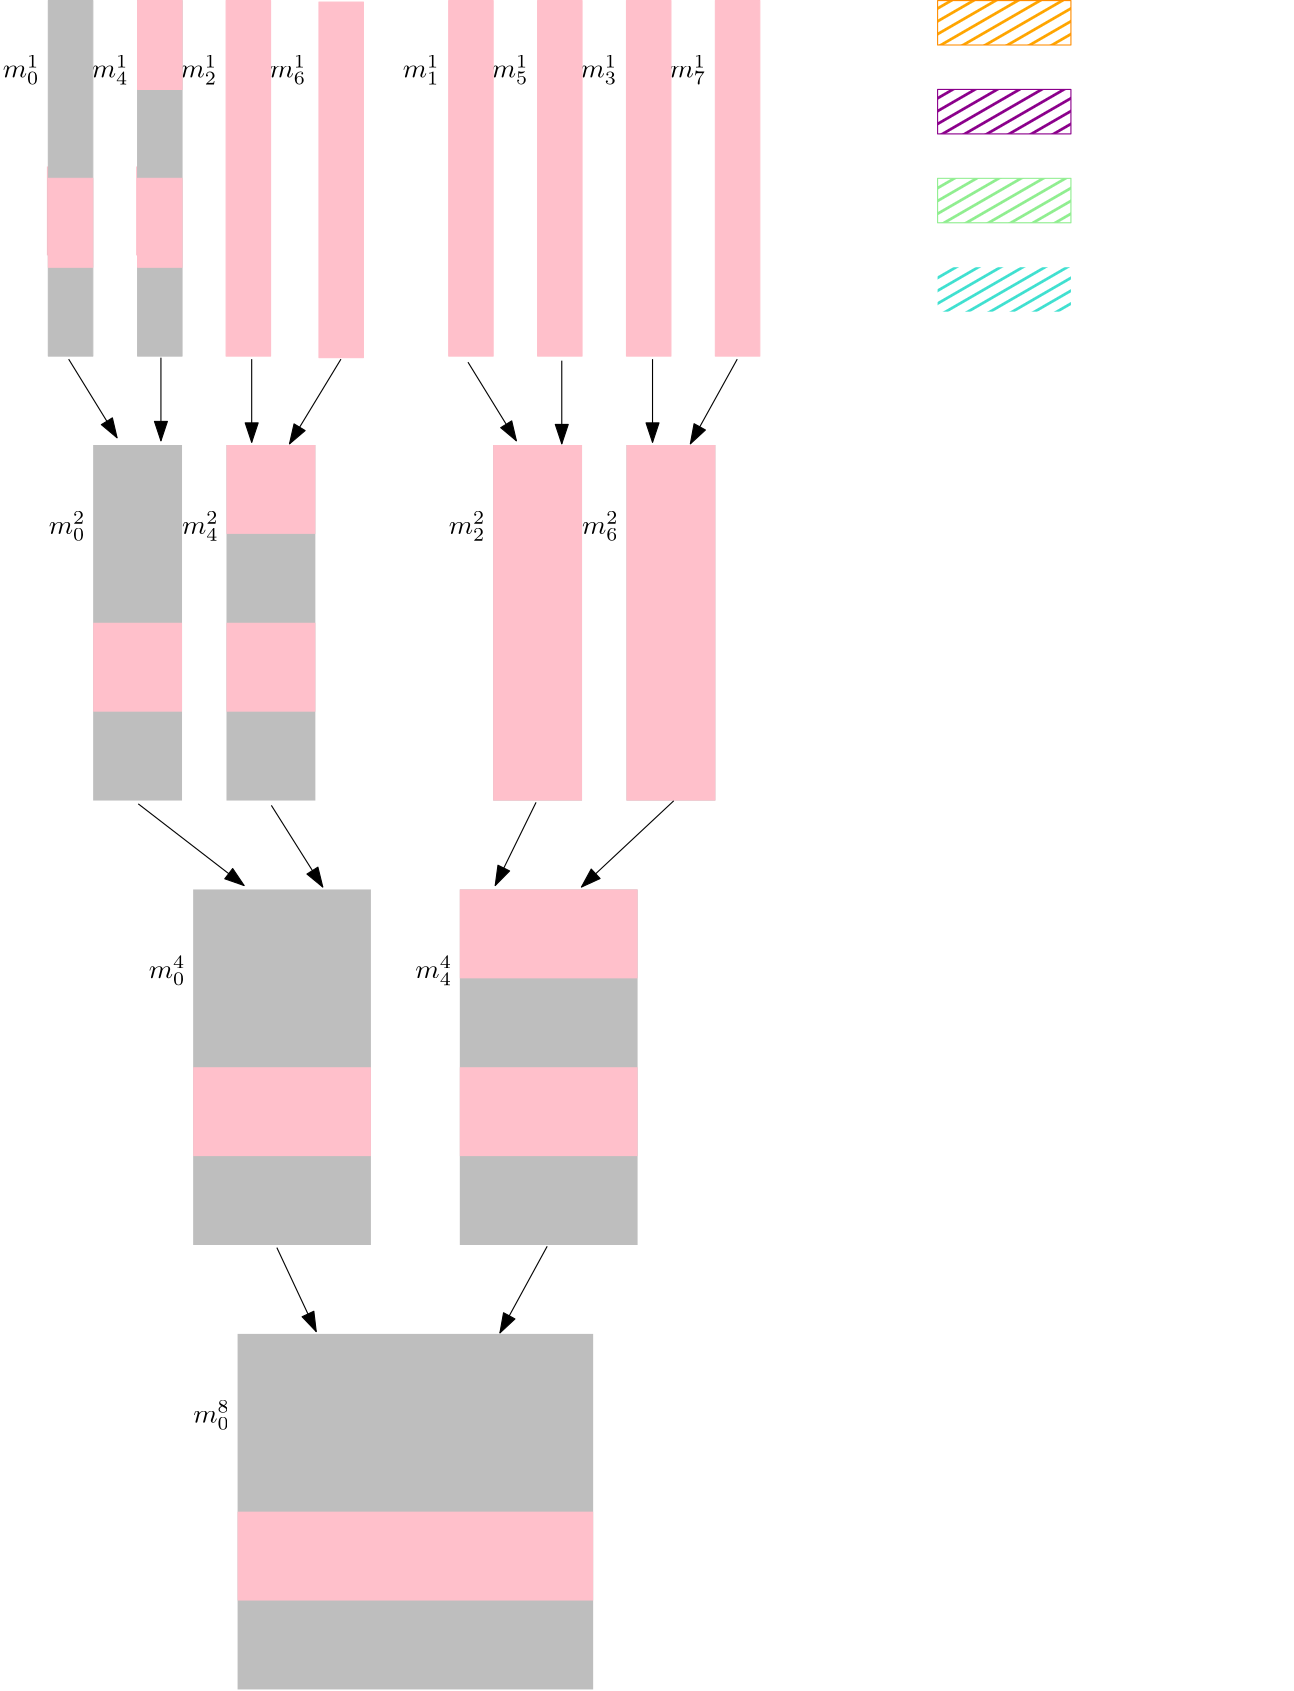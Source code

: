 <?xml version="1.0"?>
<!DOCTYPE ipe SYSTEM "ipe.dtd">
<ipe version="70206" creator="Ipe 7.2.7">
<info created="D:20210505161437" modified="D:20210514115234"/>
<ipestyle name="basic">
<symbol name="arrow/arc(spx)">
<path stroke="sym-stroke" fill="sym-stroke" pen="sym-pen">
0 0 m
-1 0.333 l
-1 -0.333 l
h
</path>
</symbol>
<symbol name="arrow/farc(spx)">
<path stroke="sym-stroke" fill="white" pen="sym-pen">
0 0 m
-1 0.333 l
-1 -0.333 l
h
</path>
</symbol>
<symbol name="arrow/ptarc(spx)">
<path stroke="sym-stroke" fill="sym-stroke" pen="sym-pen">
0 0 m
-1 0.333 l
-0.8 0 l
-1 -0.333 l
h
</path>
</symbol>
<symbol name="arrow/fptarc(spx)">
<path stroke="sym-stroke" fill="white" pen="sym-pen">
0 0 m
-1 0.333 l
-0.8 0 l
-1 -0.333 l
h
</path>
</symbol>
<symbol name="mark/circle(sx)" transformations="translations">
<path fill="sym-stroke">
0.6 0 0 0.6 0 0 e
0.4 0 0 0.4 0 0 e
</path>
</symbol>
<symbol name="mark/disk(sx)" transformations="translations">
<path fill="sym-stroke">
0.6 0 0 0.6 0 0 e
</path>
</symbol>
<symbol name="mark/fdisk(sfx)" transformations="translations">
<group>
<path fill="sym-fill">
0.5 0 0 0.5 0 0 e
</path>
<path fill="sym-stroke" fillrule="eofill">
0.6 0 0 0.6 0 0 e
0.4 0 0 0.4 0 0 e
</path>
</group>
</symbol>
<symbol name="mark/box(sx)" transformations="translations">
<path fill="sym-stroke" fillrule="eofill">
-0.6 -0.6 m
0.6 -0.6 l
0.6 0.6 l
-0.6 0.6 l
h
-0.4 -0.4 m
0.4 -0.4 l
0.4 0.4 l
-0.4 0.4 l
h
</path>
</symbol>
<symbol name="mark/square(sx)" transformations="translations">
<path fill="sym-stroke">
-0.6 -0.6 m
0.6 -0.6 l
0.6 0.6 l
-0.6 0.6 l
h
</path>
</symbol>
<symbol name="mark/fsquare(sfx)" transformations="translations">
<group>
<path fill="sym-fill">
-0.5 -0.5 m
0.5 -0.5 l
0.5 0.5 l
-0.5 0.5 l
h
</path>
<path fill="sym-stroke" fillrule="eofill">
-0.6 -0.6 m
0.6 -0.6 l
0.6 0.6 l
-0.6 0.6 l
h
-0.4 -0.4 m
0.4 -0.4 l
0.4 0.4 l
-0.4 0.4 l
h
</path>
</group>
</symbol>
<symbol name="mark/cross(sx)" transformations="translations">
<group>
<path fill="sym-stroke">
-0.43 -0.57 m
0.57 0.43 l
0.43 0.57 l
-0.57 -0.43 l
h
</path>
<path fill="sym-stroke">
-0.43 0.57 m
0.57 -0.43 l
0.43 -0.57 l
-0.57 0.43 l
h
</path>
</group>
</symbol>
<symbol name="arrow/fnormal(spx)">
<path stroke="sym-stroke" fill="white" pen="sym-pen">
0 0 m
-1 0.333 l
-1 -0.333 l
h
</path>
</symbol>
<symbol name="arrow/pointed(spx)">
<path stroke="sym-stroke" fill="sym-stroke" pen="sym-pen">
0 0 m
-1 0.333 l
-0.8 0 l
-1 -0.333 l
h
</path>
</symbol>
<symbol name="arrow/fpointed(spx)">
<path stroke="sym-stroke" fill="white" pen="sym-pen">
0 0 m
-1 0.333 l
-0.8 0 l
-1 -0.333 l
h
</path>
</symbol>
<symbol name="arrow/linear(spx)">
<path stroke="sym-stroke" pen="sym-pen">
-1 0.333 m
0 0 l
-1 -0.333 l
</path>
</symbol>
<symbol name="arrow/fdouble(spx)">
<path stroke="sym-stroke" fill="white" pen="sym-pen">
0 0 m
-1 0.333 l
-1 -0.333 l
h
-1 0 m
-2 0.333 l
-2 -0.333 l
h
</path>
</symbol>
<symbol name="arrow/double(spx)">
<path stroke="sym-stroke" fill="sym-stroke" pen="sym-pen">
0 0 m
-1 0.333 l
-1 -0.333 l
h
-1 0 m
-2 0.333 l
-2 -0.333 l
h
</path>
</symbol>
<pen name="heavier" value="0.8"/>
<pen name="fat" value="1.2"/>
<pen name="ultrafat" value="2"/>
<symbolsize name="large" value="5"/>
<symbolsize name="small" value="2"/>
<symbolsize name="tiny" value="1.1"/>
<arrowsize name="large" value="10"/>
<arrowsize name="small" value="5"/>
<arrowsize name="tiny" value="3"/>
<color name="red" value="1 0 0"/>
<color name="green" value="0 1 0"/>
<color name="blue" value="0 0 1"/>
<color name="yellow" value="1 1 0"/>
<color name="orange" value="1 0.647 0"/>
<color name="gold" value="1 0.843 0"/>
<color name="purple" value="0.627 0.125 0.941"/>
<color name="gray" value="0.745"/>
<color name="brown" value="0.647 0.165 0.165"/>
<color name="navy" value="0 0 0.502"/>
<color name="pink" value="1 0.753 0.796"/>
<color name="seagreen" value="0.18 0.545 0.341"/>
<color name="turquoise" value="0.251 0.878 0.816"/>
<color name="violet" value="0.933 0.51 0.933"/>
<color name="darkblue" value="0 0 0.545"/>
<color name="darkcyan" value="0 0.545 0.545"/>
<color name="darkgray" value="0.663"/>
<color name="darkgreen" value="0 0.392 0"/>
<color name="darkmagenta" value="0.545 0 0.545"/>
<color name="darkorange" value="1 0.549 0"/>
<color name="darkred" value="0.545 0 0"/>
<color name="lightblue" value="0.678 0.847 0.902"/>
<color name="lightcyan" value="0.878 1 1"/>
<color name="lightgray" value="0.827"/>
<color name="lightgreen" value="0.565 0.933 0.565"/>
<color name="lightyellow" value="1 1 0.878"/>
<dashstyle name="dashed" value="[4] 0"/>
<dashstyle name="dotted" value="[1 3] 0"/>
<dashstyle name="dash dotted" value="[4 2 1 2] 0"/>
<dashstyle name="dash dot dotted" value="[4 2 1 2 1 2] 0"/>
<textsize name="large" value="\large"/>
<textsize name="Large" value="\Large"/>
<textsize name="LARGE" value="\LARGE"/>
<textsize name="huge" value="\huge"/>
<textsize name="Huge" value="\Huge"/>
<textsize name="small" value="\small"/>
<textsize name="footnote" value="\footnotesize"/>
<textsize name="tiny" value="\tiny"/>
<textstyle name="center" begin="\begin{center}" end="\end{center}"/>
<textstyle name="itemize" begin="\begin{itemize}" end="\end{itemize}"/>
<textstyle name="item" begin="\begin{itemize}\item{}" end="\end{itemize}"/>
<gridsize name="4 pts" value="4"/>
<gridsize name="8 pts (~3 mm)" value="8"/>
<gridsize name="16 pts (~6 mm)" value="16"/>
<gridsize name="32 pts (~12 mm)" value="32"/>
<gridsize name="10 pts (~3.5 mm)" value="10"/>
<gridsize name="20 pts (~7 mm)" value="20"/>
<gridsize name="14 pts (~5 mm)" value="14"/>
<gridsize name="28 pts (~10 mm)" value="28"/>
<gridsize name="56 pts (~20 mm)" value="56"/>
<anglesize name="90 deg" value="90"/>
<anglesize name="60 deg" value="60"/>
<anglesize name="45 deg" value="45"/>
<anglesize name="30 deg" value="30"/>
<anglesize name="22.5 deg" value="22.5"/>
<opacity name="10%" value="0.1"/>
<opacity name="30%" value="0.3"/>
<opacity name="50%" value="0.5"/>
<opacity name="75%" value="0.75"/>
<tiling name="falling" angle="-60" step="4" width="1"/>
<tiling name="rising" angle="30" step="4" width="1"/>
</ipestyle>
<page>
<layer name="alpha"/>
<view layers="alpha" active="alpha"/>
<path layer="alpha" matrix="1 0 0 1 -44 -464" fill="gray">
192 768 m
192 640 l
320 640 l
320 768 l
h
</path>
<path matrix="1 0 0 1 -44 -144" fill="gray">
176 608 m
176 480 l
240 480 l
240 608 l
h
</path>
<path matrix="1 0 0 1 -44 -144" fill="gray">
272 608 m
272 480 l
336 480 l
336 608 l
h
</path>
<path matrix="1 0 0 1 -48 176" fill="gray">
192 448 m
192 320 l
224 320 l
224 448 l
h
</path>
<path matrix="1 0 0 1 -32 176" fill="gray">
128 448 m
128 320 l
160 320 l
160 448 l
h
</path>
<path matrix="1 0 0 1 -32 176" fill="gray">
272 448 m
272 320 l
304 320 l
304 448 l
h
</path>
<path matrix="1 0 0 1 -32 176" fill="gray">
320 448 m
320 320 l
352 320 l
352 448 l
h
</path>
<path matrix="1 0 0 1 -44 -464" transformations="rigid" fill="pink">
192 704 m
192 672 l
320 672 l
320 704 l
h
</path>
<path matrix="1 0 0 1 -44 -144" fill="pink">
176 544 m
176 512 l
240 512 l
240 544 l
h
</path>
<path matrix="1 0 0 1 -48 176" fill="pink">
144 384 m
144 352 l
176 352 l
176 384 l
h
</path>
<path matrix="1 0 0 1 -44 -144" fill="pink">
272 608 m
272 576 l
336 576 l
336 608 l
h
</path>
<path matrix="1 0 0 1 -44 -144" fill="pink">
272 544 m
272 512 l
336 512 l
336 544 l
h
</path>
<path matrix="1 0 0 1 -48 176" fill="pink">
192 448 m
192 416 l
224 416 l
224 448 l
h
</path>
<path matrix="1 0 0 1 -48 176" fill="pink">
192 384 m
192 352 l
224 352 l
224 384 l
h
</path>
<path matrix="1 0 0 1 -48.5331 500.265" fill="pink">
160 224 m
160 192 l
176 192 l
176 224 l
h
</path>
<path matrix="1 0 0 1 -48 176" fill="pink">
288 448 m
288 320 l
320 320 l
320 448 l
h
</path>
<path matrix="1 0 0 1 -48 176" fill="pink">
336 448 m
336 320 l
368 320 l
368 448 l
h
</path>
<text matrix="1 0 0 1 -44 -464" transformations="translations" pos="176 736" stroke="black" type="label" width="13.217" height="8.112" depth="2.47" valign="baseline" style="math">m_0^8</text>
<text matrix="1 0 0 1 -44 -144" transformations="translations" pos="160 576" stroke="black" type="label" width="13.217" height="8.112" depth="2.47" valign="baseline" style="math">m_0^4</text>
<text matrix="1 0 0 1 -48 176" transformations="translations" pos="128 416" stroke="black" type="label" width="13.217" height="8.112" depth="2.47" valign="baseline" style="math">m_0^2</text>
<text matrix="1 0 0 1 -48.5331 500.265" transformations="translations" pos="112 256" stroke="black" type="label" width="13.217" height="8.112" depth="2.47" valign="baseline" style="math">m_0^1</text>
<text matrix="1 0 0 1 -44 -144" transformations="translations" pos="256 576" stroke="black" type="label" width="13.217" height="8.112" depth="2.47" valign="baseline" style="math">m_4^4</text>
<text matrix="1 0 0 1 -96 176" transformations="translations" pos="224 416" stroke="black" type="label" width="13.217" height="8.112" depth="2.47" valign="baseline" style="math">m_4^2</text>
<text matrix="1 0 0 1 -48.5331 500.265" transformations="translations" pos="144 256" stroke="black" type="label" width="13.217" height="8.112" depth="2.47" valign="baseline" style="math">m_4^1</text>
<text matrix="1 0 0 1 -48.5331 500.265" transformations="translations" pos="176 256" stroke="black" type="label" width="13.217" height="8.112" depth="2.47" valign="baseline" style="math">m_2^1</text>
<text matrix="1 0 0 1 -48.5331 500.265" transformations="translations" pos="208 256" stroke="black" type="label" width="13.217" height="8.112" depth="2.47" valign="baseline" style="math">m_6^1</text>
<text matrix="1 0 0 1 -48.5331 500.265" transformations="translations" pos="256 256" stroke="black" type="label" width="13.217" height="8.112" depth="2.47" valign="baseline" style="math">m_1^1</text>
<text matrix="1 0 0 1 -48.5331 500.265" transformations="translations" pos="288 256" stroke="black" type="label" width="13.217" height="8.112" depth="2.47" valign="baseline" style="math">m_5^1</text>
<text matrix="1 0 0 1 -48.5331 500.265" transformations="translations" pos="320 256" stroke="black" type="label" width="13.217" height="8.112" depth="2.47" valign="baseline" style="math">m_3^1</text>
<text matrix="1 0 0 1 -48.5331 500.265" transformations="translations" pos="352 256" stroke="black" type="label" width="13.217" height="8.112" depth="2.47" valign="baseline" style="math">m_7^1</text>
<text matrix="1 0 0 1 -48 176" transformations="translations" pos="272 416" stroke="black" type="label" width="13.217" height="8.112" depth="2.47" valign="baseline" style="math">m_2^2</text>
<text matrix="1 0 0 1 -48 176" transformations="translations" pos="320 416" stroke="black" type="label" width="13.217" height="8.112" depth="2.47" valign="baseline" style="math">m_6^2</text>
<path stroke="darkorange" fill="orange" tiling="rising">
400 784 m
400 768 l
448 768 l
448 784 l
h
</path>
<path stroke="darkmagenta" fill="darkmagenta" tiling="rising">
400 752 m
400 736 l
448 736 l
448 752 l
h
</path>
<path stroke="lightgreen" fill="lightgreen" tiling="rising">
400 720 m
400 704 l
448 704 l
448 720 l
h
</path>
<path stroke="darkmagenta">
528 704 m
528 704 l
528 704 l
528 704 l
h
</path>
<path fill="turquoise" tiling="rising">
400 688 m
400 672 l
448 672 l
448 688 l
h
</path>
<path stroke="pink" fill="pink">
320 784 m
320 656 l
336 656 l
336 784 l
h
</path>
<path matrix="1 0 0 1 -32 0" stroke="pink" fill="pink">
320 784 m
320 656 l
336 656 l
336 784 l
h
</path>
<path matrix="1 0 0 1 -64 0" stroke="pink" fill="pink">
320 784 m
320 656 l
336 656 l
336 784 l
h
</path>
<path matrix="1 0 0 1 -96 0" stroke="pink" fill="pink">
320 784 m
320 656 l
336 656 l
336 784 l
h
</path>
<path matrix="1 0 0 1 -176.128 0" stroke="pink" fill="pink">
320 784 m
320 656 l
336 656 l
336 784 l
h
</path>
<path matrix="1 0 0 1 -142.703 -0.544542" stroke="pink" fill="pink">
320 784 m
320 656 l
336 656 l
336 784 l
h
</path>
<path matrix="1 0 0 1 -208 0" stroke="gray" fill="gray">
320 784 m
320 656 l
336 656 l
336 784 l
h
</path>
<path matrix="1 0 0 1 96 -16" stroke="pink" fill="pink">
16 800 m
16 768 l
32 768 l
32 800 l
h
</path>
<path matrix="1 0 0 1 96 -80" stroke="pink" fill="pink">
16 800 m
16 768 l
32 768 l
32 800 l
h
</path>
<path matrix="1 0 0 1 -80.6615 500.265" fill="pink">
160 224 m
160 192 l
176 192 l
176 224 l
h
</path>
<path matrix="1 0 0 1 -240.128 -0.00049858" stroke="gray" fill="gray">
320 784 m
320 656 l
336 656 l
336 784 l
h
</path>
<path matrix="1 0 0 1 63.8716 -80.0005" stroke="pink" fill="pink">
16 800 m
16 768 l
32 768 l
32 800 l
h
</path>
<path fill="black">
86.6391 654.905 m
104.609 624.956 l
104.609 624.956 l
</path>
<path stroke="black" arrow="normal/normal">
87.1836 654.905 m
104.609 626.589 l
</path>
<path stroke="black" arrow="normal/normal">
120.401 655.45 m
120.401 625.5 l
</path>
<path matrix="1 0 0 1 32.6722 -0.544088" stroke="black" arrow="normal/normal">
120.401 655.45 m
120.401 625.5 l
</path>
<path matrix="1 0 0 1 144.303 -1.08863" stroke="black" arrow="normal/normal">
120.401 655.45 m
120.401 625.5 l
</path>
<path matrix="1 0 0 1 176.976 -0.544088" stroke="black" arrow="normal/normal">
120.401 655.45 m
120.401 625.5 l
</path>
<path matrix="1 0 0 1 145.393 0.00045784" fill="black">
86.6391 654.905 m
104.609 624.956 l
104.609 624.956 l
</path>
<path matrix="1 0 0 1 313.112 -35.3948" fill="black">
86.6391 654.905 m
104.609 624.956 l
104.609 624.956 l
</path>
<path stroke="black" arrow="normal/normal">
230.943 653.816 m
248.368 625.5 l
</path>
<path stroke="black" arrow="normal/normal">
327.871 654.905 m
310.99 624.411 l
</path>
<path stroke="black" arrow="normal/normal">
185.201 654.905 m
166.687 624.411 l
</path>
<path stroke="black" arrow="normal/normal">
112.233 494.81 m
150.35 465.405 l
</path>
<path stroke="black" arrow="normal/normal">
160.152 494.266 m
178.667 464.86 l
</path>
<path stroke="black" arrow="normal/normal">
255.447 495.355 m
240.744 465.405 l
</path>
<path stroke="black" arrow="normal/normal">
305 495.899 m
271.783 464.86 l
</path>
<path stroke="black" arrow="normal/normal">
162.135 335.057 m
176.307 304.823 l
</path>
<path stroke="black" arrow="normal/normal">
259.45 335.529 m
242.443 304.351 l
</path>
</page>
</ipe>
